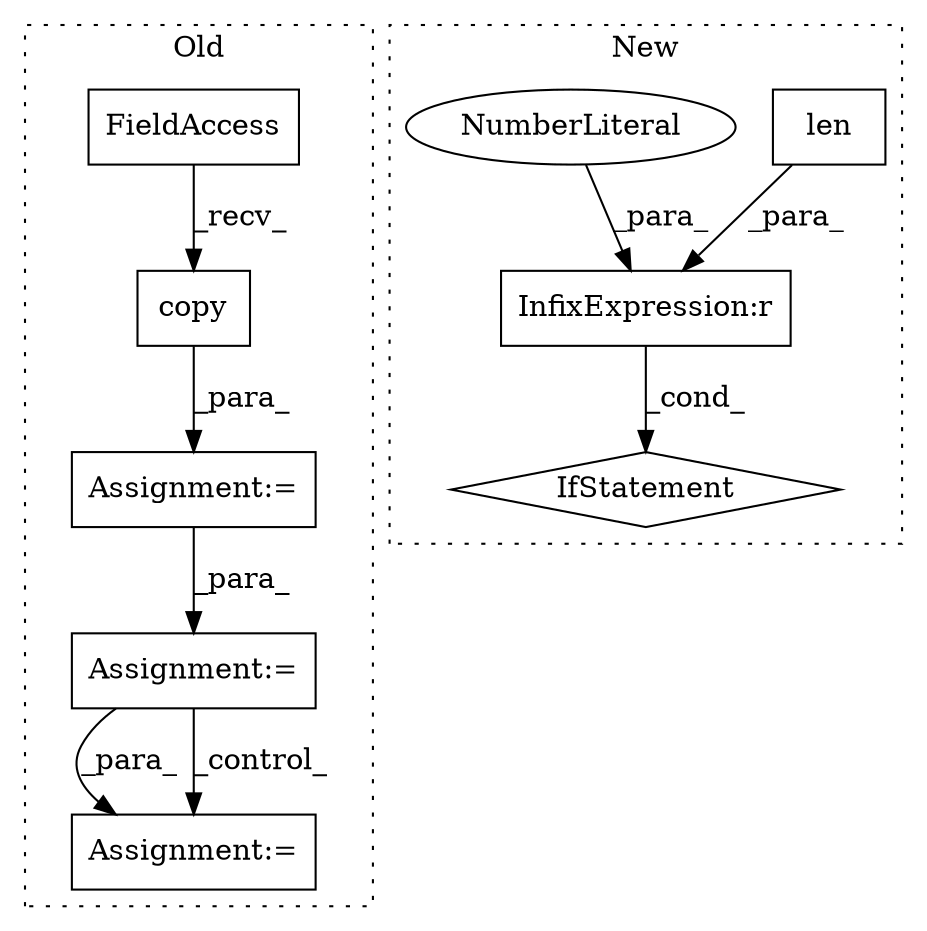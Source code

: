 digraph G {
subgraph cluster0 {
1 [label="copy" a="32" s="5238,5248" l="5,1" shape="box"];
3 [label="Assignment:=" a="7" s="5362,5445" l="61,2" shape="box"];
7 [label="Assignment:=" a="7" s="5211" l="16" shape="box"];
8 [label="FieldAccess" a="22" s="5227" l="10" shape="box"];
9 [label="Assignment:=" a="7" s="5475" l="2" shape="box"];
label = "Old";
style="dotted";
}
subgraph cluster1 {
2 [label="len" a="32" s="5775,5791" l="4,1" shape="box"];
4 [label="InfixExpression:r" a="27" s="5799" l="4" shape="box"];
5 [label="NumberLiteral" a="34" s="5803" l="1" shape="ellipse"];
6 [label="IfStatement" a="25" s="5742,5804" l="4,2" shape="diamond"];
label = "New";
style="dotted";
}
1 -> 7 [label="_para_"];
2 -> 4 [label="_para_"];
3 -> 9 [label="_para_"];
3 -> 9 [label="_control_"];
4 -> 6 [label="_cond_"];
5 -> 4 [label="_para_"];
7 -> 3 [label="_para_"];
8 -> 1 [label="_recv_"];
}